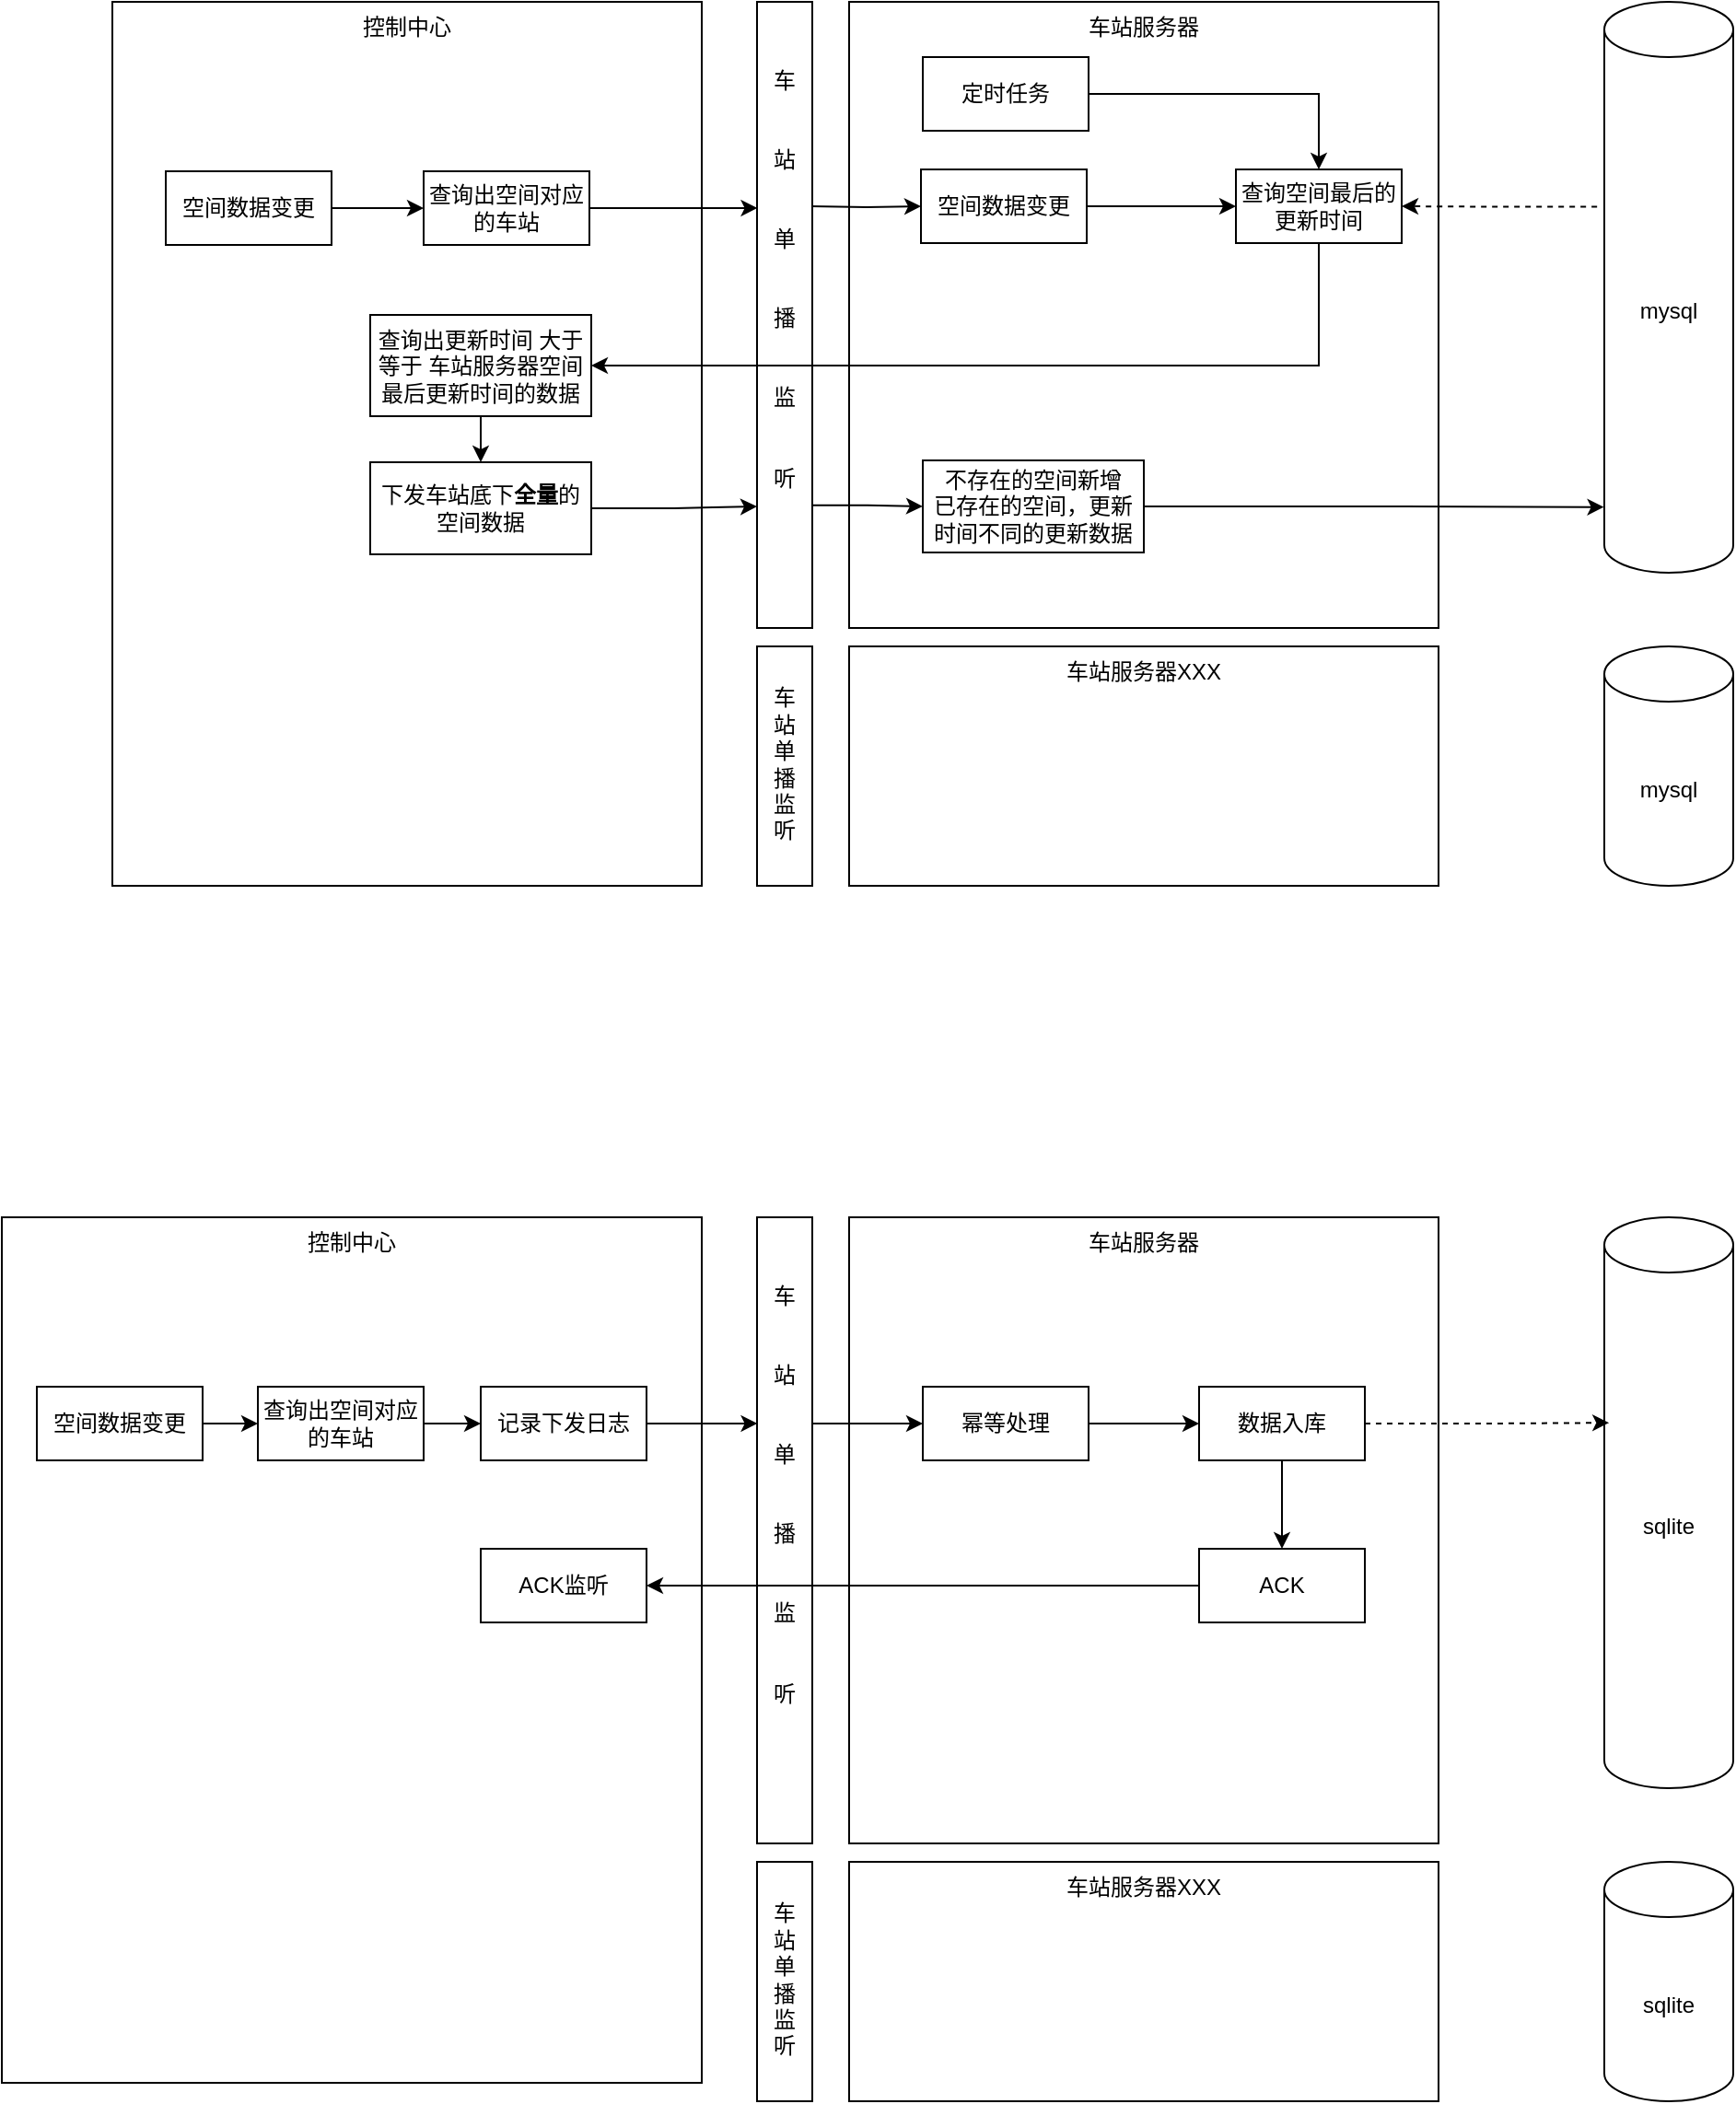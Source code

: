 <mxfile version="21.3.7" type="github">
  <diagram name="第 1 页" id="WxWkG-pKVZrvrhtKARHQ">
    <mxGraphModel dx="1411" dy="762" grid="1" gridSize="10" guides="1" tooltips="1" connect="1" arrows="1" fold="1" page="1" pageScale="1" pageWidth="827" pageHeight="1169" math="0" shadow="0">
      <root>
        <mxCell id="0" />
        <mxCell id="1" parent="0" />
        <mxCell id="0j8o82cNpgkUUYvZBguO-3" value="车站服务器" style="rounded=0;whiteSpace=wrap;html=1;align=center;verticalAlign=top;" vertex="1" parent="1">
          <mxGeometry x="480" y="80" width="320" height="340" as="geometry" />
        </mxCell>
        <mxCell id="tU39EX-5FNikzCLGRdo--1" value="控制中心" style="rounded=0;whiteSpace=wrap;html=1;align=center;verticalAlign=top;" parent="1" vertex="1">
          <mxGeometry x="80" y="80" width="320" height="480" as="geometry" />
        </mxCell>
        <mxCell id="0j8o82cNpgkUUYvZBguO-8" style="edgeStyle=orthogonalEdgeStyle;rounded=0;orthogonalLoop=1;jettySize=auto;html=1;entryX=0;entryY=0.5;entryDx=0;entryDy=0;exitX=1;exitY=0.294;exitDx=0;exitDy=0;exitPerimeter=0;" edge="1" parent="1" target="0j8o82cNpgkUUYvZBguO-4">
          <mxGeometry relative="1" as="geometry">
            <mxPoint x="459" y="190.96" as="sourcePoint" />
          </mxGeometry>
        </mxCell>
        <mxCell id="0j8o82cNpgkUUYvZBguO-41" style="edgeStyle=orthogonalEdgeStyle;rounded=0;orthogonalLoop=1;jettySize=auto;html=1;entryX=0;entryY=0.5;entryDx=0;entryDy=0;exitX=0.956;exitY=0.804;exitDx=0;exitDy=0;exitPerimeter=0;" edge="1" parent="1" source="0j8o82cNpgkUUYvZBguO-1" target="0j8o82cNpgkUUYvZBguO-35">
          <mxGeometry relative="1" as="geometry">
            <mxPoint x="462" y="355" as="sourcePoint" />
          </mxGeometry>
        </mxCell>
        <mxCell id="0j8o82cNpgkUUYvZBguO-1" value="&lt;br&gt;&lt;br&gt;车&lt;br&gt;&lt;br&gt;&lt;br&gt;站&lt;br&gt;&lt;br&gt;&lt;br&gt;单&lt;br&gt;&lt;br&gt;&lt;br&gt;播&lt;br&gt;&lt;br&gt;&lt;br&gt;监&lt;br&gt;&lt;br&gt;&lt;br&gt;听" style="rounded=0;whiteSpace=wrap;html=1;align=center;verticalAlign=top;" vertex="1" parent="1">
          <mxGeometry x="430" y="80" width="30" height="340" as="geometry" />
        </mxCell>
        <mxCell id="0j8o82cNpgkUUYvZBguO-12" style="edgeStyle=orthogonalEdgeStyle;rounded=0;orthogonalLoop=1;jettySize=auto;html=1;exitX=1;exitY=0.5;exitDx=0;exitDy=0;entryX=0;entryY=0.5;entryDx=0;entryDy=0;" edge="1" parent="1" source="0j8o82cNpgkUUYvZBguO-2" target="0j8o82cNpgkUUYvZBguO-11">
          <mxGeometry relative="1" as="geometry" />
        </mxCell>
        <mxCell id="0j8o82cNpgkUUYvZBguO-2" value="空间数据变更" style="rounded=0;whiteSpace=wrap;html=1;" vertex="1" parent="1">
          <mxGeometry x="109" y="172" width="90" height="40" as="geometry" />
        </mxCell>
        <mxCell id="0j8o82cNpgkUUYvZBguO-26" style="edgeStyle=orthogonalEdgeStyle;rounded=0;orthogonalLoop=1;jettySize=auto;html=1;exitX=1;exitY=0.5;exitDx=0;exitDy=0;entryX=0;entryY=0.5;entryDx=0;entryDy=0;" edge="1" parent="1" source="0j8o82cNpgkUUYvZBguO-4" target="0j8o82cNpgkUUYvZBguO-17">
          <mxGeometry relative="1" as="geometry" />
        </mxCell>
        <mxCell id="0j8o82cNpgkUUYvZBguO-4" value="空间数据变更" style="rounded=0;whiteSpace=wrap;html=1;" vertex="1" parent="1">
          <mxGeometry x="519" y="171" width="90" height="40" as="geometry" />
        </mxCell>
        <mxCell id="0j8o82cNpgkUUYvZBguO-40" style="edgeStyle=orthogonalEdgeStyle;rounded=0;orthogonalLoop=1;jettySize=auto;html=1;exitX=-0.056;exitY=0.359;exitDx=0;exitDy=0;exitPerimeter=0;entryX=1;entryY=0.5;entryDx=0;entryDy=0;dashed=1;" edge="1" parent="1" source="0j8o82cNpgkUUYvZBguO-10" target="0j8o82cNpgkUUYvZBguO-17">
          <mxGeometry relative="1" as="geometry" />
        </mxCell>
        <mxCell id="0j8o82cNpgkUUYvZBguO-10" value="mysql" style="shape=cylinder3;whiteSpace=wrap;html=1;boundedLbl=1;backgroundOutline=1;size=15;" vertex="1" parent="1">
          <mxGeometry x="890" y="80" width="70" height="310" as="geometry" />
        </mxCell>
        <mxCell id="0j8o82cNpgkUUYvZBguO-14" style="edgeStyle=orthogonalEdgeStyle;rounded=0;orthogonalLoop=1;jettySize=auto;html=1;exitX=1;exitY=0.5;exitDx=0;exitDy=0;entryX=0.042;entryY=0.297;entryDx=0;entryDy=0;entryPerimeter=0;" edge="1" parent="1" source="0j8o82cNpgkUUYvZBguO-11">
          <mxGeometry relative="1" as="geometry">
            <mxPoint x="430.26" y="191.98" as="targetPoint" />
          </mxGeometry>
        </mxCell>
        <mxCell id="0j8o82cNpgkUUYvZBguO-11" value="查询出空间对应的车站" style="rounded=0;whiteSpace=wrap;html=1;" vertex="1" parent="1">
          <mxGeometry x="249" y="172" width="90" height="40" as="geometry" />
        </mxCell>
        <mxCell id="0j8o82cNpgkUUYvZBguO-20" style="edgeStyle=orthogonalEdgeStyle;rounded=0;orthogonalLoop=1;jettySize=auto;html=1;exitX=1;exitY=0.5;exitDx=0;exitDy=0;entryX=0.5;entryY=0;entryDx=0;entryDy=0;" edge="1" parent="1" source="0j8o82cNpgkUUYvZBguO-15" target="0j8o82cNpgkUUYvZBguO-17">
          <mxGeometry relative="1" as="geometry" />
        </mxCell>
        <mxCell id="0j8o82cNpgkUUYvZBguO-15" value="定时任务" style="rounded=0;whiteSpace=wrap;html=1;" vertex="1" parent="1">
          <mxGeometry x="520" y="110" width="90" height="40" as="geometry" />
        </mxCell>
        <mxCell id="0j8o82cNpgkUUYvZBguO-24" style="edgeStyle=orthogonalEdgeStyle;rounded=0;orthogonalLoop=1;jettySize=auto;html=1;exitX=0.5;exitY=1;exitDx=0;exitDy=0;entryX=1;entryY=0.5;entryDx=0;entryDy=0;" edge="1" parent="1" source="0j8o82cNpgkUUYvZBguO-17" target="0j8o82cNpgkUUYvZBguO-27">
          <mxGeometry relative="1" as="geometry">
            <mxPoint x="350" y="300" as="targetPoint" />
          </mxGeometry>
        </mxCell>
        <mxCell id="0j8o82cNpgkUUYvZBguO-17" value="查询空间最后的更新时间" style="rounded=0;whiteSpace=wrap;html=1;" vertex="1" parent="1">
          <mxGeometry x="690" y="171" width="90" height="40" as="geometry" />
        </mxCell>
        <mxCell id="0j8o82cNpgkUUYvZBguO-34" style="edgeStyle=orthogonalEdgeStyle;rounded=0;orthogonalLoop=1;jettySize=auto;html=1;exitX=0.5;exitY=1;exitDx=0;exitDy=0;" edge="1" parent="1" source="0j8o82cNpgkUUYvZBguO-27" target="0j8o82cNpgkUUYvZBguO-33">
          <mxGeometry relative="1" as="geometry" />
        </mxCell>
        <mxCell id="0j8o82cNpgkUUYvZBguO-27" value="查询出更新时间 大于等于 车站服务器空间最后更新时间的数据" style="rounded=0;whiteSpace=wrap;html=1;" vertex="1" parent="1">
          <mxGeometry x="220" y="250" width="120" height="55" as="geometry" />
        </mxCell>
        <mxCell id="0j8o82cNpgkUUYvZBguO-36" style="edgeStyle=orthogonalEdgeStyle;rounded=0;orthogonalLoop=1;jettySize=auto;html=1;exitX=1;exitY=0.5;exitDx=0;exitDy=0;" edge="1" parent="1" source="0j8o82cNpgkUUYvZBguO-33">
          <mxGeometry relative="1" as="geometry">
            <mxPoint x="430" y="354" as="targetPoint" />
          </mxGeometry>
        </mxCell>
        <mxCell id="0j8o82cNpgkUUYvZBguO-33" value="下发车站底下&lt;b&gt;全量&lt;/b&gt;的空间数据" style="rounded=0;whiteSpace=wrap;html=1;" vertex="1" parent="1">
          <mxGeometry x="220" y="330" width="120" height="50" as="geometry" />
        </mxCell>
        <mxCell id="0j8o82cNpgkUUYvZBguO-39" style="edgeStyle=orthogonalEdgeStyle;rounded=0;orthogonalLoop=1;jettySize=auto;html=1;exitX=1;exitY=0.5;exitDx=0;exitDy=0;entryX=-0.003;entryY=0.885;entryDx=0;entryDy=0;entryPerimeter=0;" edge="1" parent="1" source="0j8o82cNpgkUUYvZBguO-35" target="0j8o82cNpgkUUYvZBguO-10">
          <mxGeometry relative="1" as="geometry" />
        </mxCell>
        <mxCell id="0j8o82cNpgkUUYvZBguO-35" value="不存在的空间新增&lt;br&gt;已存在的空间，更新时间不同的更新数据" style="rounded=0;whiteSpace=wrap;html=1;" vertex="1" parent="1">
          <mxGeometry x="520" y="329" width="120" height="50" as="geometry" />
        </mxCell>
        <mxCell id="0j8o82cNpgkUUYvZBguO-42" value="车站服务器XXX" style="rounded=0;whiteSpace=wrap;html=1;align=center;verticalAlign=top;" vertex="1" parent="1">
          <mxGeometry x="480" y="430" width="320" height="130" as="geometry" />
        </mxCell>
        <mxCell id="0j8o82cNpgkUUYvZBguO-45" value="&lt;br&gt;车&lt;br&gt;站&lt;br&gt;单&lt;br&gt;播&lt;br&gt;监&lt;br&gt;听" style="rounded=0;whiteSpace=wrap;html=1;align=center;verticalAlign=top;" vertex="1" parent="1">
          <mxGeometry x="430" y="430" width="30" height="130" as="geometry" />
        </mxCell>
        <mxCell id="0j8o82cNpgkUUYvZBguO-46" value="mysql" style="shape=cylinder3;whiteSpace=wrap;html=1;boundedLbl=1;backgroundOutline=1;size=15;" vertex="1" parent="1">
          <mxGeometry x="890" y="430" width="70" height="130" as="geometry" />
        </mxCell>
        <mxCell id="0j8o82cNpgkUUYvZBguO-47" value="车站服务器" style="rounded=0;whiteSpace=wrap;html=1;align=center;verticalAlign=top;" vertex="1" parent="1">
          <mxGeometry x="480" y="740" width="320" height="340" as="geometry" />
        </mxCell>
        <mxCell id="0j8o82cNpgkUUYvZBguO-48" value="控制中心" style="rounded=0;whiteSpace=wrap;html=1;align=center;verticalAlign=top;" vertex="1" parent="1">
          <mxGeometry x="20" y="740" width="380" height="470" as="geometry" />
        </mxCell>
        <mxCell id="0j8o82cNpgkUUYvZBguO-75" style="edgeStyle=orthogonalEdgeStyle;rounded=0;orthogonalLoop=1;jettySize=auto;html=1;exitX=1;exitY=0.25;exitDx=0;exitDy=0;entryX=0;entryY=0.5;entryDx=0;entryDy=0;" edge="1" parent="1" source="0j8o82cNpgkUUYvZBguO-51" target="0j8o82cNpgkUUYvZBguO-74">
          <mxGeometry relative="1" as="geometry">
            <Array as="points">
              <mxPoint x="460" y="852" />
            </Array>
          </mxGeometry>
        </mxCell>
        <mxCell id="0j8o82cNpgkUUYvZBguO-51" value="&lt;br&gt;&lt;br&gt;车&lt;br&gt;&lt;br&gt;&lt;br&gt;站&lt;br&gt;&lt;br&gt;&lt;br&gt;单&lt;br&gt;&lt;br&gt;&lt;br&gt;播&lt;br&gt;&lt;br&gt;&lt;br&gt;监&lt;br&gt;&lt;br&gt;&lt;br&gt;听" style="rounded=0;whiteSpace=wrap;html=1;align=center;verticalAlign=top;" vertex="1" parent="1">
          <mxGeometry x="430" y="740" width="30" height="340" as="geometry" />
        </mxCell>
        <mxCell id="0j8o82cNpgkUUYvZBguO-52" style="edgeStyle=orthogonalEdgeStyle;rounded=0;orthogonalLoop=1;jettySize=auto;html=1;exitX=1;exitY=0.5;exitDx=0;exitDy=0;entryX=0;entryY=0.5;entryDx=0;entryDy=0;" edge="1" parent="1" source="0j8o82cNpgkUUYvZBguO-53" target="0j8o82cNpgkUUYvZBguO-59">
          <mxGeometry relative="1" as="geometry" />
        </mxCell>
        <mxCell id="0j8o82cNpgkUUYvZBguO-53" value="空间数据变更" style="rounded=0;whiteSpace=wrap;html=1;" vertex="1" parent="1">
          <mxGeometry x="39" y="832" width="90" height="40" as="geometry" />
        </mxCell>
        <mxCell id="0j8o82cNpgkUUYvZBguO-57" value="sqlite" style="shape=cylinder3;whiteSpace=wrap;html=1;boundedLbl=1;backgroundOutline=1;size=15;" vertex="1" parent="1">
          <mxGeometry x="890" y="740" width="70" height="310" as="geometry" />
        </mxCell>
        <mxCell id="0j8o82cNpgkUUYvZBguO-58" style="edgeStyle=orthogonalEdgeStyle;rounded=0;orthogonalLoop=1;jettySize=auto;html=1;exitX=1;exitY=0.5;exitDx=0;exitDy=0;entryX=0.042;entryY=0.297;entryDx=0;entryDy=0;entryPerimeter=0;" edge="1" parent="1" source="0j8o82cNpgkUUYvZBguO-83">
          <mxGeometry relative="1" as="geometry">
            <mxPoint x="430.26" y="851.98" as="targetPoint" />
          </mxGeometry>
        </mxCell>
        <mxCell id="0j8o82cNpgkUUYvZBguO-86" style="edgeStyle=orthogonalEdgeStyle;rounded=0;orthogonalLoop=1;jettySize=auto;html=1;exitX=1;exitY=0.5;exitDx=0;exitDy=0;entryX=0;entryY=0.5;entryDx=0;entryDy=0;" edge="1" parent="1" source="0j8o82cNpgkUUYvZBguO-59" target="0j8o82cNpgkUUYvZBguO-83">
          <mxGeometry relative="1" as="geometry" />
        </mxCell>
        <mxCell id="0j8o82cNpgkUUYvZBguO-59" value="查询出空间对应的车站" style="rounded=0;whiteSpace=wrap;html=1;" vertex="1" parent="1">
          <mxGeometry x="159" y="832" width="90" height="40" as="geometry" />
        </mxCell>
        <mxCell id="0j8o82cNpgkUUYvZBguO-70" value="车站服务器XXX" style="rounded=0;whiteSpace=wrap;html=1;align=center;verticalAlign=top;" vertex="1" parent="1">
          <mxGeometry x="480" y="1090" width="320" height="130" as="geometry" />
        </mxCell>
        <mxCell id="0j8o82cNpgkUUYvZBguO-71" value="&lt;br&gt;车&lt;br&gt;站&lt;br&gt;单&lt;br&gt;播&lt;br&gt;监&lt;br&gt;听" style="rounded=0;whiteSpace=wrap;html=1;align=center;verticalAlign=top;" vertex="1" parent="1">
          <mxGeometry x="430" y="1090" width="30" height="130" as="geometry" />
        </mxCell>
        <mxCell id="0j8o82cNpgkUUYvZBguO-72" value="sqlite" style="shape=cylinder3;whiteSpace=wrap;html=1;boundedLbl=1;backgroundOutline=1;size=15;" vertex="1" parent="1">
          <mxGeometry x="890" y="1090" width="70" height="130" as="geometry" />
        </mxCell>
        <mxCell id="0j8o82cNpgkUUYvZBguO-77" style="edgeStyle=orthogonalEdgeStyle;rounded=0;orthogonalLoop=1;jettySize=auto;html=1;exitX=1;exitY=0.5;exitDx=0;exitDy=0;" edge="1" parent="1" source="0j8o82cNpgkUUYvZBguO-74" target="0j8o82cNpgkUUYvZBguO-76">
          <mxGeometry relative="1" as="geometry" />
        </mxCell>
        <mxCell id="0j8o82cNpgkUUYvZBguO-74" value="幂等处理" style="rounded=0;whiteSpace=wrap;html=1;" vertex="1" parent="1">
          <mxGeometry x="520" y="832" width="90" height="40" as="geometry" />
        </mxCell>
        <mxCell id="0j8o82cNpgkUUYvZBguO-78" style="edgeStyle=orthogonalEdgeStyle;rounded=0;orthogonalLoop=1;jettySize=auto;html=1;exitX=1;exitY=0.5;exitDx=0;exitDy=0;entryX=0.037;entryY=0.36;entryDx=0;entryDy=0;entryPerimeter=0;dashed=1;" edge="1" parent="1" source="0j8o82cNpgkUUYvZBguO-76" target="0j8o82cNpgkUUYvZBguO-57">
          <mxGeometry relative="1" as="geometry" />
        </mxCell>
        <mxCell id="0j8o82cNpgkUUYvZBguO-80" style="edgeStyle=orthogonalEdgeStyle;rounded=0;orthogonalLoop=1;jettySize=auto;html=1;exitX=0.5;exitY=1;exitDx=0;exitDy=0;entryX=0.5;entryY=0;entryDx=0;entryDy=0;" edge="1" parent="1" source="0j8o82cNpgkUUYvZBguO-76" target="0j8o82cNpgkUUYvZBguO-79">
          <mxGeometry relative="1" as="geometry" />
        </mxCell>
        <mxCell id="0j8o82cNpgkUUYvZBguO-76" value="数据入库" style="rounded=0;whiteSpace=wrap;html=1;" vertex="1" parent="1">
          <mxGeometry x="670" y="832" width="90" height="40" as="geometry" />
        </mxCell>
        <mxCell id="0j8o82cNpgkUUYvZBguO-82" style="edgeStyle=orthogonalEdgeStyle;rounded=0;orthogonalLoop=1;jettySize=auto;html=1;exitX=0;exitY=0.5;exitDx=0;exitDy=0;entryX=1;entryY=0.5;entryDx=0;entryDy=0;" edge="1" parent="1" source="0j8o82cNpgkUUYvZBguO-79" target="0j8o82cNpgkUUYvZBguO-81">
          <mxGeometry relative="1" as="geometry" />
        </mxCell>
        <mxCell id="0j8o82cNpgkUUYvZBguO-79" value="ACK" style="rounded=0;whiteSpace=wrap;html=1;" vertex="1" parent="1">
          <mxGeometry x="670" y="920" width="90" height="40" as="geometry" />
        </mxCell>
        <mxCell id="0j8o82cNpgkUUYvZBguO-81" value="ACK监听" style="rounded=0;whiteSpace=wrap;html=1;" vertex="1" parent="1">
          <mxGeometry x="280" y="920" width="90" height="40" as="geometry" />
        </mxCell>
        <mxCell id="0j8o82cNpgkUUYvZBguO-83" value="记录下发日志" style="rounded=0;whiteSpace=wrap;html=1;" vertex="1" parent="1">
          <mxGeometry x="280" y="832" width="90" height="40" as="geometry" />
        </mxCell>
      </root>
    </mxGraphModel>
  </diagram>
</mxfile>
